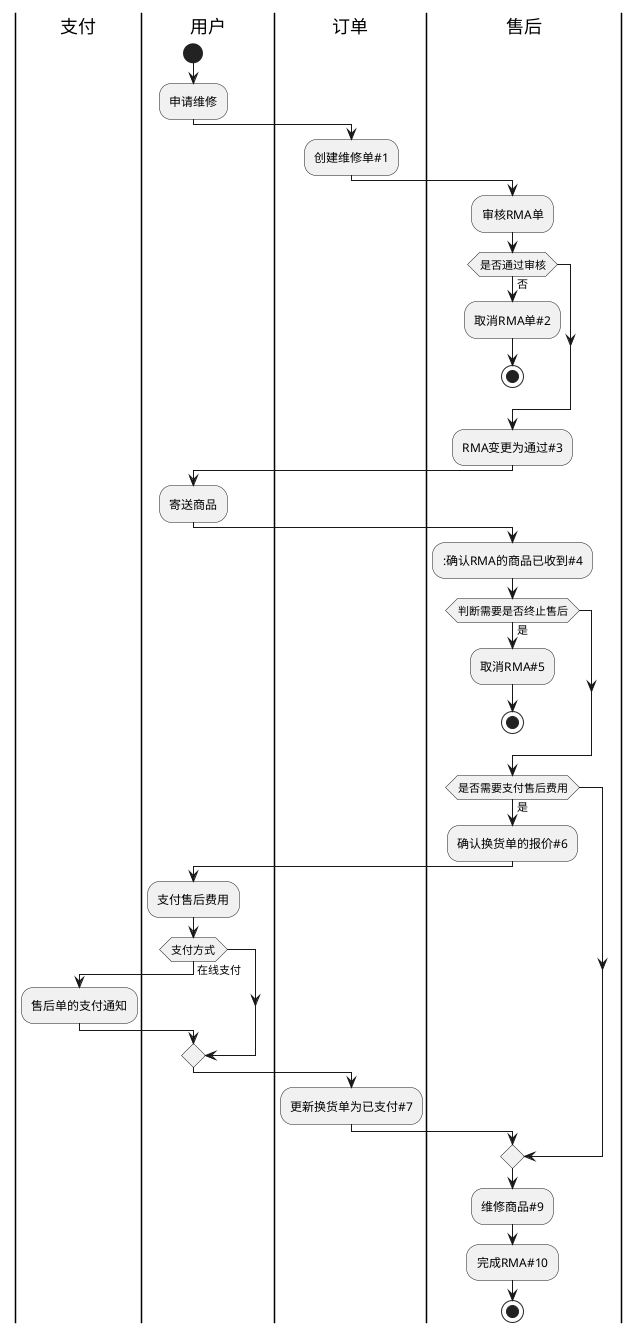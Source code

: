 @startuml
|支付|
|用户|
start
:申请维修;
|支付|
|订单|
:创建维修单#1;
|售后|
:审核RMA单;
if(是否通过审核)then(否)
    |售后|
    :取消RMA单#2;
    stop
endif

|售后|
:RMA变更为通过#3;

|用户|
:寄送商品;
|售后|
::确认RMA的商品已收到#4;


|售后|
if(判断需要是否终止售后)then(是)
    |售后|
    :取消RMA#5;
    stop
endif

|售后|
if(是否需要支付售后费用)then(是)
    |售后|
    :确认换货单的报价#6;
    |用户|
    :支付售后费用;
    if(支付方式)then(在线支付)
        |支付|
        :售后单的支付通知;
    endif
        |订单|
        :更新换货单为已支付#7;
endif

|售后|
:维修商品#9;

|售后|
:完成RMA#10;
stop
@endnuml

#1 通知售后 创建RMA
#2 通知订单 取消维修单
#3 通知订单 通过维修单
#4 通知订单 确认维修单的商品
#5 通知订单 取消维修单并带上取消物流
#6 通知订单 更新维修单的应付金额
#7 通知订单 更新RMA状态为已支付
#9 通知订单 更新维修单的商品已处理
#10 通知售后 完成RMA并更新寄回物流
